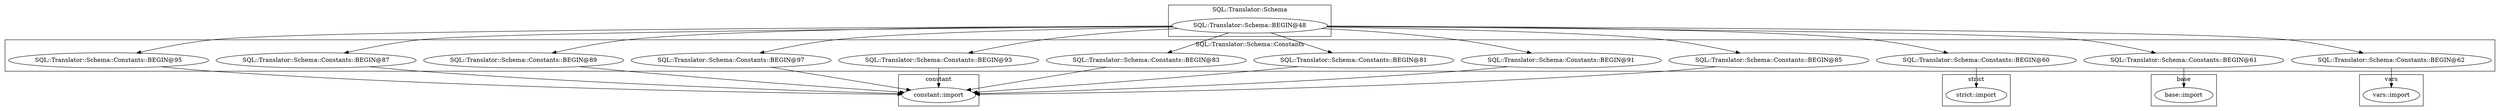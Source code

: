 digraph {
graph [overlap=false]
subgraph cluster_base {
	label="base";
	"base::import";
}
subgraph cluster_vars {
	label="vars";
	"vars::import";
}
subgraph cluster_SQL_Translator_Schema_Constants {
	label="SQL::Translator::Schema::Constants";
	"SQL::Translator::Schema::Constants::BEGIN@85";
	"SQL::Translator::Schema::Constants::BEGIN@60";
	"SQL::Translator::Schema::Constants::BEGIN@61";
	"SQL::Translator::Schema::Constants::BEGIN@83";
	"SQL::Translator::Schema::Constants::BEGIN@93";
	"SQL::Translator::Schema::Constants::BEGIN@97";
	"SQL::Translator::Schema::Constants::BEGIN@89";
	"SQL::Translator::Schema::Constants::BEGIN@87";
	"SQL::Translator::Schema::Constants::BEGIN@95";
	"SQL::Translator::Schema::Constants::BEGIN@91";
	"SQL::Translator::Schema::Constants::BEGIN@62";
	"SQL::Translator::Schema::Constants::BEGIN@81";
}
subgraph cluster_SQL_Translator_Schema {
	label="SQL::Translator::Schema";
	"SQL::Translator::Schema::BEGIN@48";
}
subgraph cluster_strict {
	label="strict";
	"strict::import";
}
subgraph cluster_constant {
	label="constant";
	"constant::import";
}
"SQL::Translator::Schema::BEGIN@48" -> "SQL::Translator::Schema::Constants::BEGIN@97";
"SQL::Translator::Schema::BEGIN@48" -> "SQL::Translator::Schema::Constants::BEGIN@93";
"SQL::Translator::Schema::BEGIN@48" -> "SQL::Translator::Schema::Constants::BEGIN@81";
"SQL::Translator::Schema::BEGIN@48" -> "SQL::Translator::Schema::Constants::BEGIN@60";
"SQL::Translator::Schema::BEGIN@48" -> "SQL::Translator::Schema::Constants::BEGIN@91";
"SQL::Translator::Schema::BEGIN@48" -> "SQL::Translator::Schema::Constants::BEGIN@83";
"SQL::Translator::Schema::Constants::BEGIN@91" -> "constant::import";
"SQL::Translator::Schema::Constants::BEGIN@83" -> "constant::import";
"SQL::Translator::Schema::Constants::BEGIN@95" -> "constant::import";
"SQL::Translator::Schema::Constants::BEGIN@87" -> "constant::import";
"SQL::Translator::Schema::Constants::BEGIN@97" -> "constant::import";
"SQL::Translator::Schema::Constants::BEGIN@93" -> "constant::import";
"SQL::Translator::Schema::Constants::BEGIN@89" -> "constant::import";
"SQL::Translator::Schema::Constants::BEGIN@85" -> "constant::import";
"SQL::Translator::Schema::Constants::BEGIN@81" -> "constant::import";
"SQL::Translator::Schema::Constants::BEGIN@61" -> "base::import";
"SQL::Translator::Schema::BEGIN@48" -> "SQL::Translator::Schema::Constants::BEGIN@87";
"SQL::Translator::Schema::Constants::BEGIN@62" -> "vars::import";
"SQL::Translator::Schema::Constants::BEGIN@60" -> "strict::import";
"SQL::Translator::Schema::BEGIN@48" -> "SQL::Translator::Schema::Constants::BEGIN@95";
"SQL::Translator::Schema::BEGIN@48" -> "SQL::Translator::Schema::Constants::BEGIN@61";
"SQL::Translator::Schema::BEGIN@48" -> "SQL::Translator::Schema::Constants::BEGIN@62";
"SQL::Translator::Schema::BEGIN@48" -> "SQL::Translator::Schema::Constants::BEGIN@89";
"SQL::Translator::Schema::BEGIN@48" -> "SQL::Translator::Schema::Constants::BEGIN@85";
}
